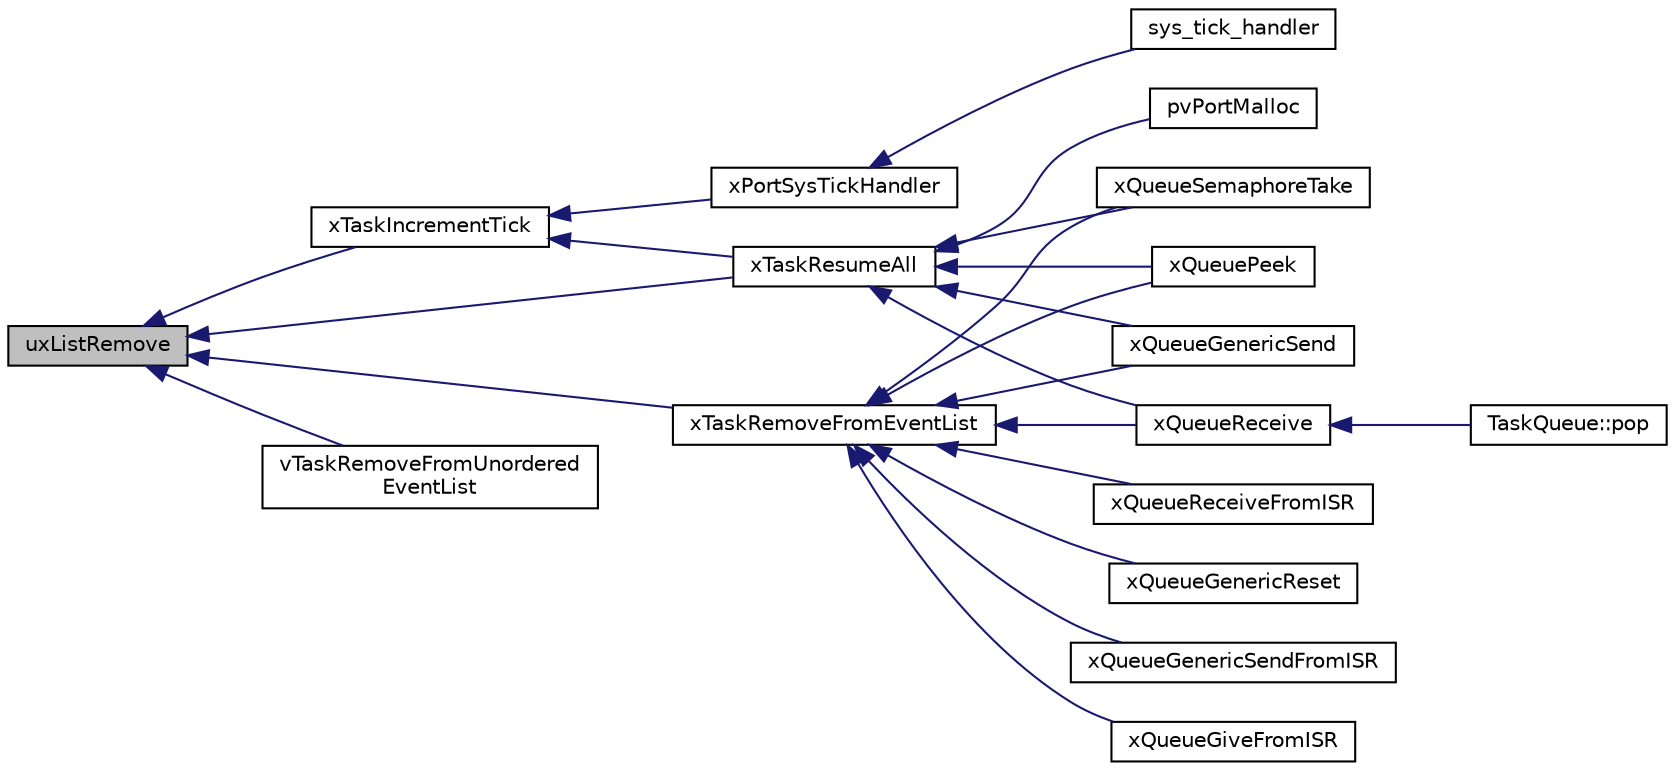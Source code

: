 digraph "uxListRemove"
{
  edge [fontname="Helvetica",fontsize="10",labelfontname="Helvetica",labelfontsize="10"];
  node [fontname="Helvetica",fontsize="10",shape=record];
  rankdir="LR";
  Node1 [label="uxListRemove",height=0.2,width=0.4,color="black", fillcolor="grey75", style="filled" fontcolor="black"];
  Node1 -> Node2 [dir="back",color="midnightblue",fontsize="10",style="solid",fontname="Helvetica"];
  Node2 [label="xTaskResumeAll",height=0.2,width=0.4,color="black", fillcolor="white", style="filled",URL="$tasks_8c.html#adf830ea0f150fcdfdaa944667137f080"];
  Node2 -> Node3 [dir="back",color="midnightblue",fontsize="10",style="solid",fontname="Helvetica"];
  Node3 [label="pvPortMalloc",height=0.2,width=0.4,color="black", fillcolor="white", style="filled",URL="$heap__1_8c.html#a0379669d07d76cc81e3028123113b271"];
  Node2 -> Node4 [dir="back",color="midnightblue",fontsize="10",style="solid",fontname="Helvetica"];
  Node4 [label="xQueueGenericSend",height=0.2,width=0.4,color="black", fillcolor="white", style="filled",URL="$queue_8c.html#acb67c81366c00896b21cd826e07d885d"];
  Node2 -> Node5 [dir="back",color="midnightblue",fontsize="10",style="solid",fontname="Helvetica"];
  Node5 [label="xQueueReceive",height=0.2,width=0.4,color="black", fillcolor="white", style="filled",URL="$queue_8c.html#ad0a166f3b1219a5e37e31f8090d4800d"];
  Node5 -> Node6 [dir="back",color="midnightblue",fontsize="10",style="solid",fontname="Helvetica"];
  Node6 [label="TaskQueue::pop",height=0.2,width=0.4,color="black", fillcolor="white", style="filled",URL="$class_task_queue.html#a6d6ada5addc757285ca9663a960b0344",tooltip="Read from the queue. "];
  Node2 -> Node7 [dir="back",color="midnightblue",fontsize="10",style="solid",fontname="Helvetica"];
  Node7 [label="xQueueSemaphoreTake",height=0.2,width=0.4,color="black", fillcolor="white", style="filled",URL="$queue_8c.html#ade45e48664e5ec17ea091f00cd34394f"];
  Node2 -> Node8 [dir="back",color="midnightblue",fontsize="10",style="solid",fontname="Helvetica"];
  Node8 [label="xQueuePeek",height=0.2,width=0.4,color="black", fillcolor="white", style="filled",URL="$queue_8c.html#a8f68e37e931bbf95440c8845f512e090"];
  Node1 -> Node9 [dir="back",color="midnightblue",fontsize="10",style="solid",fontname="Helvetica"];
  Node9 [label="xTaskIncrementTick",height=0.2,width=0.4,color="black", fillcolor="white", style="filled",URL="$tasks_8c.html#a54f31e9aef0eb7b87e48c7d68ecc84c1"];
  Node9 -> Node10 [dir="back",color="midnightblue",fontsize="10",style="solid",fontname="Helvetica"];
  Node10 [label="xPortSysTickHandler",height=0.2,width=0.4,color="black", fillcolor="white", style="filled",URL="$port_8c.html#a78100b2d36913d0b45565be8975e5de8"];
  Node10 -> Node11 [dir="back",color="midnightblue",fontsize="10",style="solid",fontname="Helvetica"];
  Node11 [label="sys_tick_handler",height=0.2,width=0.4,color="black", fillcolor="white", style="filled",URL="$opencm3_8c.html#afdd94f850b193691f1bfc60c724b542a"];
  Node9 -> Node2 [dir="back",color="midnightblue",fontsize="10",style="solid",fontname="Helvetica"];
  Node1 -> Node12 [dir="back",color="midnightblue",fontsize="10",style="solid",fontname="Helvetica"];
  Node12 [label="xTaskRemoveFromEventList",height=0.2,width=0.4,color="black", fillcolor="white", style="filled",URL="$tasks_8c.html#a6d21c9054b62d8bc1bfb2724e11578d9"];
  Node12 -> Node13 [dir="back",color="midnightblue",fontsize="10",style="solid",fontname="Helvetica"];
  Node13 [label="xQueueGenericReset",height=0.2,width=0.4,color="black", fillcolor="white", style="filled",URL="$queue_8c.html#a5e54273dbe3f56b8bdc8f7abee67a871"];
  Node12 -> Node4 [dir="back",color="midnightblue",fontsize="10",style="solid",fontname="Helvetica"];
  Node12 -> Node14 [dir="back",color="midnightblue",fontsize="10",style="solid",fontname="Helvetica"];
  Node14 [label="xQueueGenericSendFromISR",height=0.2,width=0.4,color="black", fillcolor="white", style="filled",URL="$queue_8c.html#a0fb58b25eb396a5cf8e1688b7e1a56cb"];
  Node12 -> Node15 [dir="back",color="midnightblue",fontsize="10",style="solid",fontname="Helvetica"];
  Node15 [label="xQueueGiveFromISR",height=0.2,width=0.4,color="black", fillcolor="white", style="filled",URL="$queue_8c.html#a4df49fafb6ba4400ede6f2d07a40865f"];
  Node12 -> Node5 [dir="back",color="midnightblue",fontsize="10",style="solid",fontname="Helvetica"];
  Node12 -> Node7 [dir="back",color="midnightblue",fontsize="10",style="solid",fontname="Helvetica"];
  Node12 -> Node8 [dir="back",color="midnightblue",fontsize="10",style="solid",fontname="Helvetica"];
  Node12 -> Node16 [dir="back",color="midnightblue",fontsize="10",style="solid",fontname="Helvetica"];
  Node16 [label="xQueueReceiveFromISR",height=0.2,width=0.4,color="black", fillcolor="white", style="filled",URL="$queue_8c.html#ac61ec62828e70ed35d18559a35550462"];
  Node1 -> Node17 [dir="back",color="midnightblue",fontsize="10",style="solid",fontname="Helvetica"];
  Node17 [label="vTaskRemoveFromUnordered\lEventList",height=0.2,width=0.4,color="black", fillcolor="white", style="filled",URL="$tasks_8c.html#a82d239ddcdd2d68abe14789b1257b11f"];
}
